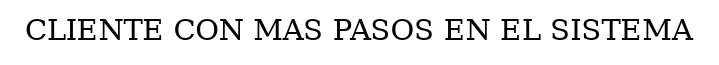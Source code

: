 digraph G{
label="CLIENTE CON MAS PASOS EN EL SISTEMA";
labelloc = "t"
node [shape=Mcircle,color=dodgerblue1];

}